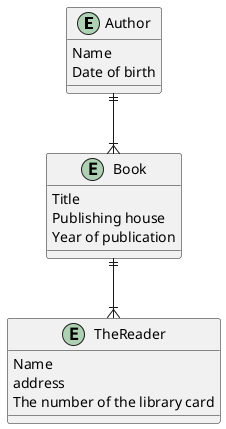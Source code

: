 @startuml
entity Author {
Name
Date of birth
}
entity Book {
Title
Publishing house
Year of publication
}
entity TheReader {
Name
address
The number of the library card
}
Author ||--|{ Book
Book ||--|{ TheReader

@enduml